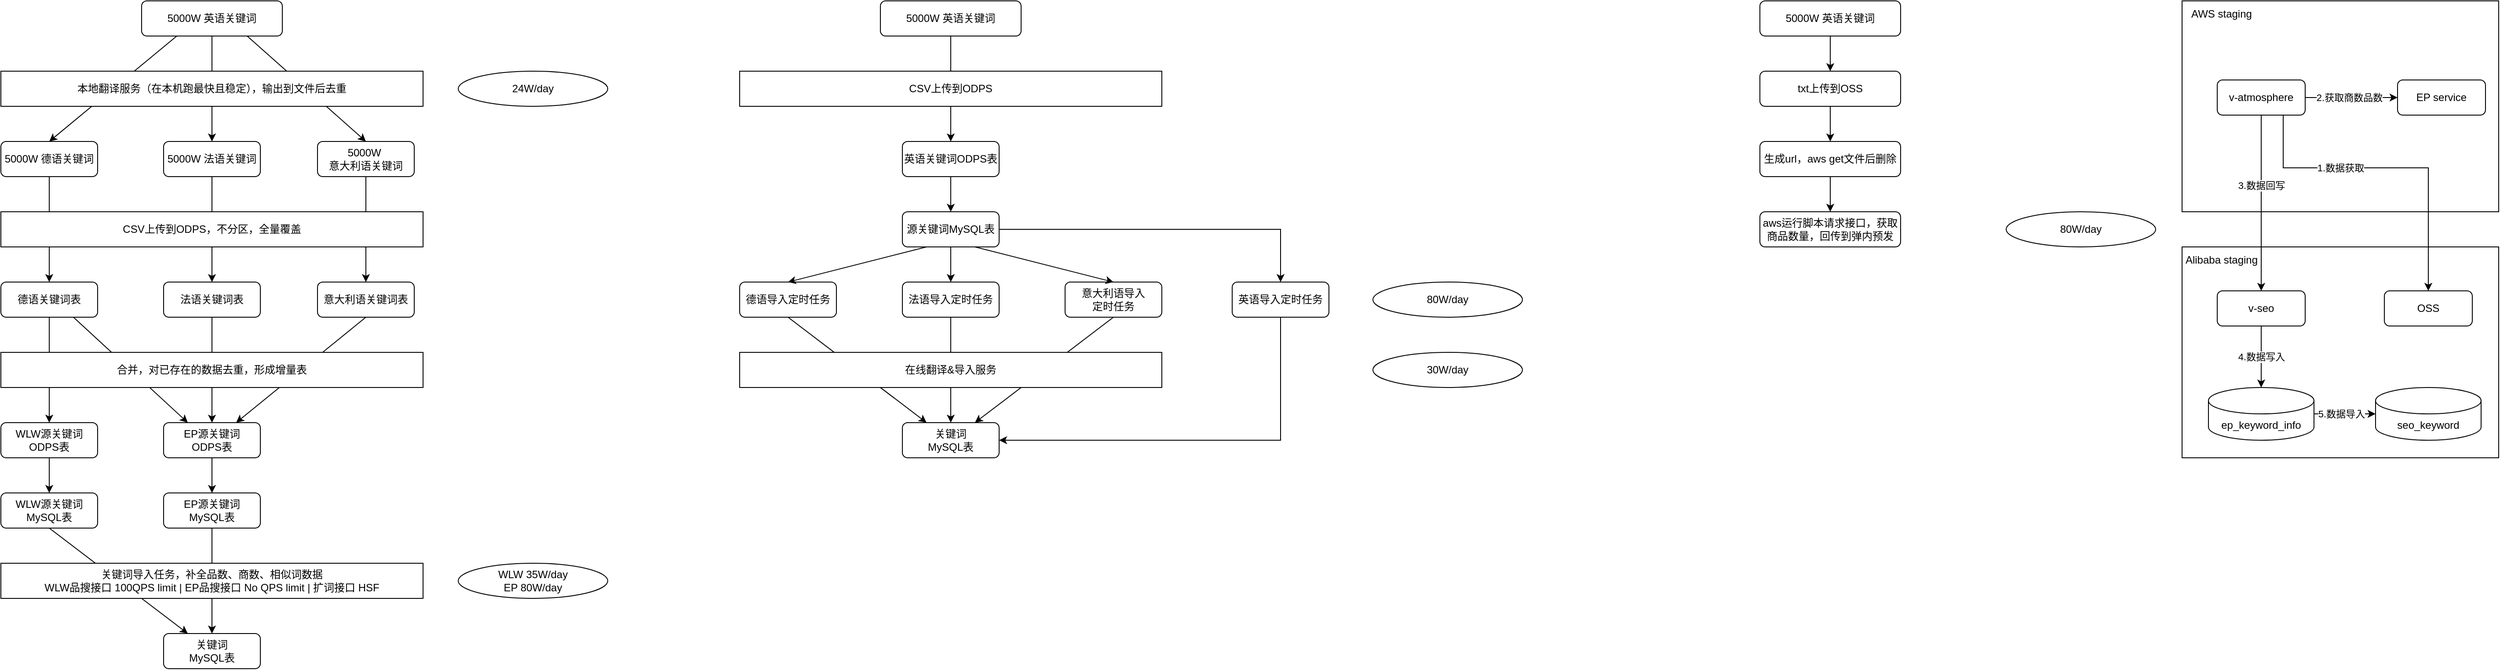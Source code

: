 <mxfile version="24.7.8">
  <diagram name="第 1 页" id="2EQmv688gZamet-rj9C1">
    <mxGraphModel dx="1659" dy="658" grid="1" gridSize="10" guides="1" tooltips="1" connect="1" arrows="1" fold="1" page="1" pageScale="1" pageWidth="827" pageHeight="1169" math="0" shadow="0">
      <root>
        <mxCell id="0" />
        <mxCell id="1" parent="0" />
        <mxCell id="WuUAcV9Ics9sc8fS_I74-15" value="" style="rounded=0;whiteSpace=wrap;html=1;" vertex="1" parent="1">
          <mxGeometry x="2600" y="360" width="360" height="240" as="geometry" />
        </mxCell>
        <mxCell id="WuUAcV9Ics9sc8fS_I74-12" value="" style="rounded=0;whiteSpace=wrap;html=1;" vertex="1" parent="1">
          <mxGeometry x="2600" y="80" width="360" height="240" as="geometry" />
        </mxCell>
        <mxCell id="JIK8sXZGodHxqaqUen1i-60" style="edgeStyle=orthogonalEdgeStyle;rounded=0;orthogonalLoop=1;jettySize=auto;html=1;exitX=0.5;exitY=1;exitDx=0;exitDy=0;entryX=0.5;entryY=0;entryDx=0;entryDy=0;" parent="1" source="JIK8sXZGodHxqaqUen1i-1" target="JIK8sXZGodHxqaqUen1i-3" edge="1">
          <mxGeometry relative="1" as="geometry" />
        </mxCell>
        <mxCell id="JIK8sXZGodHxqaqUen1i-61" style="rounded=0;orthogonalLoop=1;jettySize=auto;html=1;exitX=0.75;exitY=1;exitDx=0;exitDy=0;entryX=0.5;entryY=0;entryDx=0;entryDy=0;" parent="1" source="JIK8sXZGodHxqaqUen1i-1" target="JIK8sXZGodHxqaqUen1i-5" edge="1">
          <mxGeometry relative="1" as="geometry" />
        </mxCell>
        <mxCell id="JIK8sXZGodHxqaqUen1i-62" style="rounded=0;orthogonalLoop=1;jettySize=auto;html=1;exitX=0.25;exitY=1;exitDx=0;exitDy=0;entryX=0.5;entryY=0;entryDx=0;entryDy=0;" parent="1" source="JIK8sXZGodHxqaqUen1i-1" target="JIK8sXZGodHxqaqUen1i-4" edge="1">
          <mxGeometry relative="1" as="geometry" />
        </mxCell>
        <mxCell id="JIK8sXZGodHxqaqUen1i-1" value="5000W 英语关键词" style="rounded=1;whiteSpace=wrap;html=1;" parent="1" vertex="1">
          <mxGeometry x="280" y="80" width="160" height="40" as="geometry" />
        </mxCell>
        <mxCell id="JIK8sXZGodHxqaqUen1i-2" value="本地翻译服务（在本机跑最快且稳定），输出到文件后去重" style="rounded=0;whiteSpace=wrap;html=1;" parent="1" vertex="1">
          <mxGeometry x="120" y="160" width="480" height="40" as="geometry" />
        </mxCell>
        <mxCell id="JIK8sXZGodHxqaqUen1i-64" style="edgeStyle=orthogonalEdgeStyle;rounded=0;orthogonalLoop=1;jettySize=auto;html=1;exitX=0.5;exitY=1;exitDx=0;exitDy=0;entryX=0.5;entryY=0;entryDx=0;entryDy=0;" parent="1" source="JIK8sXZGodHxqaqUen1i-3" target="JIK8sXZGodHxqaqUen1i-8" edge="1">
          <mxGeometry relative="1" as="geometry" />
        </mxCell>
        <mxCell id="JIK8sXZGodHxqaqUen1i-3" value="5000W 法语关键词" style="rounded=1;whiteSpace=wrap;html=1;" parent="1" vertex="1">
          <mxGeometry x="305" y="240" width="110" height="40" as="geometry" />
        </mxCell>
        <mxCell id="JIK8sXZGodHxqaqUen1i-63" style="edgeStyle=orthogonalEdgeStyle;rounded=0;orthogonalLoop=1;jettySize=auto;html=1;exitX=0.5;exitY=1;exitDx=0;exitDy=0;entryX=0.5;entryY=0;entryDx=0;entryDy=0;" parent="1" source="JIK8sXZGodHxqaqUen1i-4" target="JIK8sXZGodHxqaqUen1i-7" edge="1">
          <mxGeometry relative="1" as="geometry" />
        </mxCell>
        <mxCell id="JIK8sXZGodHxqaqUen1i-4" value="5000W 德语关键词" style="rounded=1;whiteSpace=wrap;html=1;" parent="1" vertex="1">
          <mxGeometry x="120" y="240" width="110" height="40" as="geometry" />
        </mxCell>
        <mxCell id="JIK8sXZGodHxqaqUen1i-65" style="edgeStyle=orthogonalEdgeStyle;rounded=0;orthogonalLoop=1;jettySize=auto;html=1;exitX=0.5;exitY=1;exitDx=0;exitDy=0;entryX=0.5;entryY=0;entryDx=0;entryDy=0;" parent="1" source="JIK8sXZGodHxqaqUen1i-5" target="JIK8sXZGodHxqaqUen1i-9" edge="1">
          <mxGeometry relative="1" as="geometry" />
        </mxCell>
        <mxCell id="JIK8sXZGodHxqaqUen1i-5" value="5000W&amp;nbsp;&lt;div&gt;意大利语关键词&lt;/div&gt;" style="rounded=1;whiteSpace=wrap;html=1;" parent="1" vertex="1">
          <mxGeometry x="480" y="240" width="110" height="40" as="geometry" />
        </mxCell>
        <mxCell id="JIK8sXZGodHxqaqUen1i-6" value="CSV上传到ODPS，不分区，全量覆盖" style="rounded=0;whiteSpace=wrap;html=1;" parent="1" vertex="1">
          <mxGeometry x="120" y="320" width="480" height="40" as="geometry" />
        </mxCell>
        <mxCell id="JIK8sXZGodHxqaqUen1i-66" style="edgeStyle=orthogonalEdgeStyle;rounded=0;orthogonalLoop=1;jettySize=auto;html=1;exitX=0.5;exitY=1;exitDx=0;exitDy=0;entryX=0.5;entryY=0;entryDx=0;entryDy=0;" parent="1" source="JIK8sXZGodHxqaqUen1i-7" target="JIK8sXZGodHxqaqUen1i-11" edge="1">
          <mxGeometry relative="1" as="geometry" />
        </mxCell>
        <mxCell id="JIK8sXZGodHxqaqUen1i-69" style="rounded=0;orthogonalLoop=1;jettySize=auto;html=1;exitX=0.75;exitY=1;exitDx=0;exitDy=0;entryX=0.25;entryY=0;entryDx=0;entryDy=0;" parent="1" source="JIK8sXZGodHxqaqUen1i-7" target="JIK8sXZGodHxqaqUen1i-10" edge="1">
          <mxGeometry relative="1" as="geometry" />
        </mxCell>
        <mxCell id="JIK8sXZGodHxqaqUen1i-7" value="德语关键词表" style="rounded=1;whiteSpace=wrap;html=1;" parent="1" vertex="1">
          <mxGeometry x="120" y="400" width="110" height="40" as="geometry" />
        </mxCell>
        <mxCell id="JIK8sXZGodHxqaqUen1i-67" style="edgeStyle=orthogonalEdgeStyle;rounded=0;orthogonalLoop=1;jettySize=auto;html=1;exitX=0.5;exitY=1;exitDx=0;exitDy=0;" parent="1" source="JIK8sXZGodHxqaqUen1i-8" target="JIK8sXZGodHxqaqUen1i-10" edge="1">
          <mxGeometry relative="1" as="geometry" />
        </mxCell>
        <mxCell id="JIK8sXZGodHxqaqUen1i-8" value="法语关键词表" style="rounded=1;whiteSpace=wrap;html=1;" parent="1" vertex="1">
          <mxGeometry x="305" y="400" width="110" height="40" as="geometry" />
        </mxCell>
        <mxCell id="JIK8sXZGodHxqaqUen1i-68" style="rounded=0;orthogonalLoop=1;jettySize=auto;html=1;exitX=0.5;exitY=1;exitDx=0;exitDy=0;entryX=0.75;entryY=0;entryDx=0;entryDy=0;" parent="1" source="JIK8sXZGodHxqaqUen1i-9" target="JIK8sXZGodHxqaqUen1i-10" edge="1">
          <mxGeometry relative="1" as="geometry" />
        </mxCell>
        <mxCell id="JIK8sXZGodHxqaqUen1i-9" value="意大利语关键词表" style="rounded=1;whiteSpace=wrap;html=1;" parent="1" vertex="1">
          <mxGeometry x="480" y="400" width="110" height="40" as="geometry" />
        </mxCell>
        <mxCell id="JIK8sXZGodHxqaqUen1i-71" style="edgeStyle=orthogonalEdgeStyle;rounded=0;orthogonalLoop=1;jettySize=auto;html=1;exitX=0.5;exitY=1;exitDx=0;exitDy=0;entryX=0.5;entryY=0;entryDx=0;entryDy=0;" parent="1" source="JIK8sXZGodHxqaqUen1i-10" target="JIK8sXZGodHxqaqUen1i-15" edge="1">
          <mxGeometry relative="1" as="geometry" />
        </mxCell>
        <mxCell id="JIK8sXZGodHxqaqUen1i-10" value="EP源关键词&lt;div&gt;ODPS表&lt;/div&gt;" style="rounded=1;whiteSpace=wrap;html=1;" parent="1" vertex="1">
          <mxGeometry x="305" y="560" width="110" height="40" as="geometry" />
        </mxCell>
        <mxCell id="JIK8sXZGodHxqaqUen1i-70" style="edgeStyle=orthogonalEdgeStyle;rounded=0;orthogonalLoop=1;jettySize=auto;html=1;exitX=0.5;exitY=1;exitDx=0;exitDy=0;" parent="1" source="JIK8sXZGodHxqaqUen1i-11" target="JIK8sXZGodHxqaqUen1i-14" edge="1">
          <mxGeometry relative="1" as="geometry" />
        </mxCell>
        <mxCell id="JIK8sXZGodHxqaqUen1i-11" value="WLW源关键词&lt;div&gt;ODPS表&lt;/div&gt;" style="rounded=1;whiteSpace=wrap;html=1;" parent="1" vertex="1">
          <mxGeometry x="120" y="560" width="110" height="40" as="geometry" />
        </mxCell>
        <mxCell id="JIK8sXZGodHxqaqUen1i-13" value="合并，对已存在的数据去重，形成增量表" style="rounded=0;whiteSpace=wrap;html=1;" parent="1" vertex="1">
          <mxGeometry x="120" y="480" width="480" height="40" as="geometry" />
        </mxCell>
        <mxCell id="JIK8sXZGodHxqaqUen1i-72" style="rounded=0;orthogonalLoop=1;jettySize=auto;html=1;exitX=0.5;exitY=1;exitDx=0;exitDy=0;entryX=0.25;entryY=0;entryDx=0;entryDy=0;" parent="1" source="JIK8sXZGodHxqaqUen1i-14" target="JIK8sXZGodHxqaqUen1i-17" edge="1">
          <mxGeometry relative="1" as="geometry" />
        </mxCell>
        <mxCell id="JIK8sXZGodHxqaqUen1i-14" value="WLW源关键词&lt;div&gt;MySQL表&lt;/div&gt;" style="rounded=1;whiteSpace=wrap;html=1;" parent="1" vertex="1">
          <mxGeometry x="120" y="640" width="110" height="40" as="geometry" />
        </mxCell>
        <mxCell id="JIK8sXZGodHxqaqUen1i-73" style="edgeStyle=orthogonalEdgeStyle;rounded=0;orthogonalLoop=1;jettySize=auto;html=1;exitX=0.5;exitY=1;exitDx=0;exitDy=0;entryX=0.5;entryY=0;entryDx=0;entryDy=0;" parent="1" source="JIK8sXZGodHxqaqUen1i-15" target="JIK8sXZGodHxqaqUen1i-17" edge="1">
          <mxGeometry relative="1" as="geometry" />
        </mxCell>
        <mxCell id="JIK8sXZGodHxqaqUen1i-15" value="EP源关键词&lt;div&gt;MySQL表&lt;/div&gt;" style="rounded=1;whiteSpace=wrap;html=1;" parent="1" vertex="1">
          <mxGeometry x="305" y="640" width="110" height="40" as="geometry" />
        </mxCell>
        <mxCell id="JIK8sXZGodHxqaqUen1i-16" value="关键词导入任务，补全品数、商数、相似词数据&lt;div&gt;WLW品搜接口&amp;nbsp;&lt;span style=&quot;background-color: initial;&quot;&gt;100QPS limit |&amp;nbsp;&lt;/span&gt;&lt;span style=&quot;background-color: initial;&quot;&gt;EP品搜接口&amp;nbsp;&lt;/span&gt;&lt;span style=&quot;background-color: initial;&quot;&gt;No QPS limit |&amp;nbsp;&lt;/span&gt;&lt;span style=&quot;background-color: initial;&quot;&gt;扩词接口&amp;nbsp;&lt;/span&gt;&lt;span style=&quot;background-color: initial;&quot;&gt;HSF&lt;/span&gt;&lt;/div&gt;" style="rounded=0;whiteSpace=wrap;html=1;" parent="1" vertex="1">
          <mxGeometry x="120" y="720" width="480" height="40" as="geometry" />
        </mxCell>
        <mxCell id="JIK8sXZGodHxqaqUen1i-17" value="关键词&lt;div&gt;MySQL表&lt;/div&gt;" style="rounded=1;whiteSpace=wrap;html=1;" parent="1" vertex="1">
          <mxGeometry x="305" y="800" width="110" height="40" as="geometry" />
        </mxCell>
        <mxCell id="JIK8sXZGodHxqaqUen1i-21" value="24W/day" style="ellipse;whiteSpace=wrap;html=1;" parent="1" vertex="1">
          <mxGeometry x="640" y="160" width="170" height="40" as="geometry" />
        </mxCell>
        <mxCell id="JIK8sXZGodHxqaqUen1i-22" value="WLW 35W/day&lt;div&gt;EP 80W/day&lt;/div&gt;" style="ellipse;whiteSpace=wrap;html=1;" parent="1" vertex="1">
          <mxGeometry x="640" y="720" width="170" height="40" as="geometry" />
        </mxCell>
        <mxCell id="JIK8sXZGodHxqaqUen1i-79" style="edgeStyle=orthogonalEdgeStyle;rounded=0;orthogonalLoop=1;jettySize=auto;html=1;exitX=0.5;exitY=1;exitDx=0;exitDy=0;entryX=0.5;entryY=0;entryDx=0;entryDy=0;" parent="1" source="JIK8sXZGodHxqaqUen1i-23" target="JIK8sXZGodHxqaqUen1i-76" edge="1">
          <mxGeometry relative="1" as="geometry" />
        </mxCell>
        <mxCell id="JIK8sXZGodHxqaqUen1i-23" value="5000W 英语关键词" style="rounded=1;whiteSpace=wrap;html=1;" parent="1" vertex="1">
          <mxGeometry x="1120" y="80" width="160" height="40" as="geometry" />
        </mxCell>
        <mxCell id="JIK8sXZGodHxqaqUen1i-42" value="30W/day" style="ellipse;whiteSpace=wrap;html=1;" parent="1" vertex="1">
          <mxGeometry x="1680" y="480" width="170" height="40" as="geometry" />
        </mxCell>
        <mxCell id="JIK8sXZGodHxqaqUen1i-84" style="rounded=0;orthogonalLoop=1;jettySize=auto;html=1;exitX=0.5;exitY=1;exitDx=0;exitDy=0;entryX=0.25;entryY=0;entryDx=0;entryDy=0;" parent="1" source="JIK8sXZGodHxqaqUen1i-44" target="JIK8sXZGodHxqaqUen1i-74" edge="1">
          <mxGeometry relative="1" as="geometry" />
        </mxCell>
        <mxCell id="JIK8sXZGodHxqaqUen1i-44" value="德语导入定时任务" style="rounded=1;whiteSpace=wrap;html=1;" parent="1" vertex="1">
          <mxGeometry x="960" y="400" width="110" height="40" as="geometry" />
        </mxCell>
        <mxCell id="JIK8sXZGodHxqaqUen1i-85" style="edgeStyle=orthogonalEdgeStyle;rounded=0;orthogonalLoop=1;jettySize=auto;html=1;exitX=0.5;exitY=1;exitDx=0;exitDy=0;" parent="1" source="JIK8sXZGodHxqaqUen1i-45" target="JIK8sXZGodHxqaqUen1i-74" edge="1">
          <mxGeometry relative="1" as="geometry" />
        </mxCell>
        <mxCell id="JIK8sXZGodHxqaqUen1i-45" value="法语导入定时任务" style="rounded=1;whiteSpace=wrap;html=1;" parent="1" vertex="1">
          <mxGeometry x="1145" y="400" width="110" height="40" as="geometry" />
        </mxCell>
        <mxCell id="JIK8sXZGodHxqaqUen1i-86" style="rounded=0;orthogonalLoop=1;jettySize=auto;html=1;exitX=0.5;exitY=1;exitDx=0;exitDy=0;entryX=0.75;entryY=0;entryDx=0;entryDy=0;" parent="1" source="JIK8sXZGodHxqaqUen1i-46" target="JIK8sXZGodHxqaqUen1i-74" edge="1">
          <mxGeometry relative="1" as="geometry" />
        </mxCell>
        <mxCell id="JIK8sXZGodHxqaqUen1i-46" value="意大利语导入&lt;div&gt;定时任务&lt;/div&gt;" style="rounded=1;whiteSpace=wrap;html=1;" parent="1" vertex="1">
          <mxGeometry x="1330" y="400" width="110" height="40" as="geometry" />
        </mxCell>
        <mxCell id="JIK8sXZGodHxqaqUen1i-74" value="关键词&lt;div&gt;MySQL表&lt;/div&gt;" style="rounded=1;whiteSpace=wrap;html=1;" parent="1" vertex="1">
          <mxGeometry x="1145" y="560" width="110" height="40" as="geometry" />
        </mxCell>
        <mxCell id="JIK8sXZGodHxqaqUen1i-75" value="CSV上传到ODPS" style="rounded=0;whiteSpace=wrap;html=1;" parent="1" vertex="1">
          <mxGeometry x="960" y="160" width="480" height="40" as="geometry" />
        </mxCell>
        <mxCell id="JIK8sXZGodHxqaqUen1i-80" style="edgeStyle=orthogonalEdgeStyle;rounded=0;orthogonalLoop=1;jettySize=auto;html=1;exitX=0.5;exitY=1;exitDx=0;exitDy=0;entryX=0.5;entryY=0;entryDx=0;entryDy=0;" parent="1" source="JIK8sXZGodHxqaqUen1i-76" target="JIK8sXZGodHxqaqUen1i-78" edge="1">
          <mxGeometry relative="1" as="geometry" />
        </mxCell>
        <mxCell id="JIK8sXZGodHxqaqUen1i-76" value="英语关键词ODPS表" style="rounded=1;whiteSpace=wrap;html=1;" parent="1" vertex="1">
          <mxGeometry x="1145" y="240" width="110" height="40" as="geometry" />
        </mxCell>
        <mxCell id="JIK8sXZGodHxqaqUen1i-81" style="rounded=0;orthogonalLoop=1;jettySize=auto;html=1;exitX=0.25;exitY=1;exitDx=0;exitDy=0;entryX=0.5;entryY=0;entryDx=0;entryDy=0;" parent="1" source="JIK8sXZGodHxqaqUen1i-78" target="JIK8sXZGodHxqaqUen1i-44" edge="1">
          <mxGeometry relative="1" as="geometry" />
        </mxCell>
        <mxCell id="JIK8sXZGodHxqaqUen1i-82" style="edgeStyle=orthogonalEdgeStyle;rounded=0;orthogonalLoop=1;jettySize=auto;html=1;exitX=0.5;exitY=1;exitDx=0;exitDy=0;entryX=0.5;entryY=0;entryDx=0;entryDy=0;" parent="1" source="JIK8sXZGodHxqaqUen1i-78" target="JIK8sXZGodHxqaqUen1i-45" edge="1">
          <mxGeometry relative="1" as="geometry" />
        </mxCell>
        <mxCell id="JIK8sXZGodHxqaqUen1i-83" style="rounded=0;orthogonalLoop=1;jettySize=auto;html=1;exitX=0.75;exitY=1;exitDx=0;exitDy=0;entryX=0.5;entryY=0;entryDx=0;entryDy=0;" parent="1" source="JIK8sXZGodHxqaqUen1i-78" target="JIK8sXZGodHxqaqUen1i-46" edge="1">
          <mxGeometry relative="1" as="geometry" />
        </mxCell>
        <mxCell id="JIK8sXZGodHxqaqUen1i-89" style="edgeStyle=orthogonalEdgeStyle;rounded=0;orthogonalLoop=1;jettySize=auto;html=1;exitX=1;exitY=0.5;exitDx=0;exitDy=0;entryX=0.5;entryY=0;entryDx=0;entryDy=0;" parent="1" source="JIK8sXZGodHxqaqUen1i-78" target="JIK8sXZGodHxqaqUen1i-87" edge="1">
          <mxGeometry relative="1" as="geometry" />
        </mxCell>
        <mxCell id="JIK8sXZGodHxqaqUen1i-78" value="源关键词MySQL表" style="rounded=1;whiteSpace=wrap;html=1;" parent="1" vertex="1">
          <mxGeometry x="1145" y="320" width="110" height="40" as="geometry" />
        </mxCell>
        <mxCell id="JIK8sXZGodHxqaqUen1i-24" value="在线翻译&amp;amp;导入服务" style="rounded=0;whiteSpace=wrap;html=1;" parent="1" vertex="1">
          <mxGeometry x="960" y="480" width="480" height="40" as="geometry" />
        </mxCell>
        <mxCell id="JIK8sXZGodHxqaqUen1i-88" style="edgeStyle=orthogonalEdgeStyle;rounded=0;orthogonalLoop=1;jettySize=auto;html=1;exitX=0.5;exitY=1;exitDx=0;exitDy=0;entryX=1;entryY=0.5;entryDx=0;entryDy=0;" parent="1" source="JIK8sXZGodHxqaqUen1i-87" target="JIK8sXZGodHxqaqUen1i-74" edge="1">
          <mxGeometry relative="1" as="geometry" />
        </mxCell>
        <mxCell id="JIK8sXZGodHxqaqUen1i-87" value="英语导入定时任务" style="rounded=1;whiteSpace=wrap;html=1;" parent="1" vertex="1">
          <mxGeometry x="1520" y="400" width="110" height="40" as="geometry" />
        </mxCell>
        <mxCell id="JIK8sXZGodHxqaqUen1i-90" value="80W/day" style="ellipse;whiteSpace=wrap;html=1;" parent="1" vertex="1">
          <mxGeometry x="1680" y="400" width="170" height="40" as="geometry" />
        </mxCell>
        <mxCell id="WuUAcV9Ics9sc8fS_I74-5" style="edgeStyle=orthogonalEdgeStyle;rounded=0;orthogonalLoop=1;jettySize=auto;html=1;exitX=0.5;exitY=1;exitDx=0;exitDy=0;" edge="1" parent="1" source="WuUAcV9Ics9sc8fS_I74-1" target="WuUAcV9Ics9sc8fS_I74-2">
          <mxGeometry relative="1" as="geometry" />
        </mxCell>
        <mxCell id="WuUAcV9Ics9sc8fS_I74-1" value="5000W 英语关键词" style="rounded=1;whiteSpace=wrap;html=1;" vertex="1" parent="1">
          <mxGeometry x="2120" y="80" width="160" height="40" as="geometry" />
        </mxCell>
        <mxCell id="WuUAcV9Ics9sc8fS_I74-6" style="edgeStyle=orthogonalEdgeStyle;rounded=0;orthogonalLoop=1;jettySize=auto;html=1;exitX=0.5;exitY=1;exitDx=0;exitDy=0;entryX=0.5;entryY=0;entryDx=0;entryDy=0;" edge="1" parent="1" source="WuUAcV9Ics9sc8fS_I74-2" target="WuUAcV9Ics9sc8fS_I74-3">
          <mxGeometry relative="1" as="geometry" />
        </mxCell>
        <mxCell id="WuUAcV9Ics9sc8fS_I74-2" value="txt上传到OSS" style="rounded=1;whiteSpace=wrap;html=1;" vertex="1" parent="1">
          <mxGeometry x="2120" y="160" width="160" height="40" as="geometry" />
        </mxCell>
        <mxCell id="WuUAcV9Ics9sc8fS_I74-7" style="edgeStyle=orthogonalEdgeStyle;rounded=0;orthogonalLoop=1;jettySize=auto;html=1;exitX=0.5;exitY=1;exitDx=0;exitDy=0;entryX=0.5;entryY=0;entryDx=0;entryDy=0;" edge="1" parent="1" source="WuUAcV9Ics9sc8fS_I74-3" target="WuUAcV9Ics9sc8fS_I74-4">
          <mxGeometry relative="1" as="geometry" />
        </mxCell>
        <mxCell id="WuUAcV9Ics9sc8fS_I74-3" value="生成url，aws get文件后删除" style="rounded=1;whiteSpace=wrap;html=1;" vertex="1" parent="1">
          <mxGeometry x="2120" y="240" width="160" height="40" as="geometry" />
        </mxCell>
        <mxCell id="WuUAcV9Ics9sc8fS_I74-4" value="aws运行脚本请求接口，获取商品数量，回传到弹内预发" style="rounded=1;whiteSpace=wrap;html=1;" vertex="1" parent="1">
          <mxGeometry x="2120" y="320" width="160" height="40" as="geometry" />
        </mxCell>
        <mxCell id="WuUAcV9Ics9sc8fS_I74-8" value="80W/day" style="ellipse;whiteSpace=wrap;html=1;" vertex="1" parent="1">
          <mxGeometry x="2400" y="320" width="170" height="40" as="geometry" />
        </mxCell>
        <mxCell id="WuUAcV9Ics9sc8fS_I74-18" style="edgeStyle=orthogonalEdgeStyle;rounded=0;orthogonalLoop=1;jettySize=auto;html=1;exitX=1;exitY=0.5;exitDx=0;exitDy=0;" edge="1" parent="1" source="WuUAcV9Ics9sc8fS_I74-10" target="WuUAcV9Ics9sc8fS_I74-13">
          <mxGeometry relative="1" as="geometry" />
        </mxCell>
        <mxCell id="WuUAcV9Ics9sc8fS_I74-20" value="2.获取商数品数" style="edgeLabel;html=1;align=center;verticalAlign=middle;resizable=0;points=[];" vertex="1" connectable="0" parent="WuUAcV9Ics9sc8fS_I74-18">
          <mxGeometry x="0.083" relative="1" as="geometry">
            <mxPoint x="-7" as="offset" />
          </mxGeometry>
        </mxCell>
        <mxCell id="WuUAcV9Ics9sc8fS_I74-19" style="edgeStyle=orthogonalEdgeStyle;rounded=0;orthogonalLoop=1;jettySize=auto;html=1;exitX=0.5;exitY=1;exitDx=0;exitDy=0;entryX=0.5;entryY=0;entryDx=0;entryDy=0;" edge="1" parent="1" source="WuUAcV9Ics9sc8fS_I74-10" target="WuUAcV9Ics9sc8fS_I74-17">
          <mxGeometry relative="1" as="geometry" />
        </mxCell>
        <mxCell id="WuUAcV9Ics9sc8fS_I74-21" value="3.数据回写" style="edgeLabel;html=1;align=center;verticalAlign=middle;resizable=0;points=[];" vertex="1" connectable="0" parent="WuUAcV9Ics9sc8fS_I74-19">
          <mxGeometry x="-0.712" relative="1" as="geometry">
            <mxPoint y="51" as="offset" />
          </mxGeometry>
        </mxCell>
        <mxCell id="WuUAcV9Ics9sc8fS_I74-30" style="edgeStyle=orthogonalEdgeStyle;rounded=0;orthogonalLoop=1;jettySize=auto;html=1;exitX=0.75;exitY=1;exitDx=0;exitDy=0;entryX=0.5;entryY=0;entryDx=0;entryDy=0;" edge="1" parent="1" source="WuUAcV9Ics9sc8fS_I74-10" target="WuUAcV9Ics9sc8fS_I74-29">
          <mxGeometry relative="1" as="geometry">
            <Array as="points">
              <mxPoint x="2715" y="270" />
              <mxPoint x="2880" y="270" />
            </Array>
          </mxGeometry>
        </mxCell>
        <mxCell id="WuUAcV9Ics9sc8fS_I74-31" value="1.数据获取" style="edgeLabel;html=1;align=center;verticalAlign=middle;resizable=0;points=[];" vertex="1" connectable="0" parent="WuUAcV9Ics9sc8fS_I74-30">
          <mxGeometry x="-0.307" y="-4" relative="1" as="geometry">
            <mxPoint x="-2" y="-4" as="offset" />
          </mxGeometry>
        </mxCell>
        <mxCell id="WuUAcV9Ics9sc8fS_I74-10" value="v-atmosphere" style="rounded=1;whiteSpace=wrap;html=1;" vertex="1" parent="1">
          <mxGeometry x="2640" y="170" width="100" height="40" as="geometry" />
        </mxCell>
        <mxCell id="WuUAcV9Ics9sc8fS_I74-13" value="EP service" style="rounded=1;whiteSpace=wrap;html=1;" vertex="1" parent="1">
          <mxGeometry x="2845" y="170" width="100" height="40" as="geometry" />
        </mxCell>
        <mxCell id="WuUAcV9Ics9sc8fS_I74-14" value="AWS staging" style="text;html=1;align=center;verticalAlign=middle;whiteSpace=wrap;rounded=0;" vertex="1" parent="1">
          <mxGeometry x="2600" y="80" width="90" height="30" as="geometry" />
        </mxCell>
        <mxCell id="WuUAcV9Ics9sc8fS_I74-16" value="Alibaba staging" style="text;html=1;align=center;verticalAlign=middle;whiteSpace=wrap;rounded=0;" vertex="1" parent="1">
          <mxGeometry x="2600" y="360" width="90" height="30" as="geometry" />
        </mxCell>
        <mxCell id="WuUAcV9Ics9sc8fS_I74-24" value="4.数据写入" style="edgeStyle=orthogonalEdgeStyle;rounded=0;orthogonalLoop=1;jettySize=auto;html=1;exitX=0.5;exitY=1;exitDx=0;exitDy=0;" edge="1" parent="1" source="WuUAcV9Ics9sc8fS_I74-17" target="WuUAcV9Ics9sc8fS_I74-23">
          <mxGeometry relative="1" as="geometry">
            <Array as="points">
              <mxPoint x="2690" y="480" />
              <mxPoint x="2690" y="480" />
            </Array>
          </mxGeometry>
        </mxCell>
        <mxCell id="WuUAcV9Ics9sc8fS_I74-17" value="v-seo" style="rounded=1;whiteSpace=wrap;html=1;" vertex="1" parent="1">
          <mxGeometry x="2640" y="410" width="100" height="40" as="geometry" />
        </mxCell>
        <mxCell id="WuUAcV9Ics9sc8fS_I74-23" value="ep_keyword_info" style="shape=cylinder3;whiteSpace=wrap;html=1;boundedLbl=1;backgroundOutline=1;size=15;" vertex="1" parent="1">
          <mxGeometry x="2630" y="520" width="120" height="60" as="geometry" />
        </mxCell>
        <mxCell id="WuUAcV9Ics9sc8fS_I74-25" value="seo_keyword" style="shape=cylinder3;whiteSpace=wrap;html=1;boundedLbl=1;backgroundOutline=1;size=15;" vertex="1" parent="1">
          <mxGeometry x="2820" y="520" width="120" height="60" as="geometry" />
        </mxCell>
        <mxCell id="WuUAcV9Ics9sc8fS_I74-27" style="edgeStyle=orthogonalEdgeStyle;rounded=0;orthogonalLoop=1;jettySize=auto;html=1;exitX=1;exitY=0.5;exitDx=0;exitDy=0;exitPerimeter=0;entryX=0;entryY=0.5;entryDx=0;entryDy=0;entryPerimeter=0;" edge="1" parent="1" source="WuUAcV9Ics9sc8fS_I74-23" target="WuUAcV9Ics9sc8fS_I74-25">
          <mxGeometry relative="1" as="geometry" />
        </mxCell>
        <mxCell id="WuUAcV9Ics9sc8fS_I74-28" value="5.数据导入" style="edgeLabel;html=1;align=center;verticalAlign=middle;resizable=0;points=[];" vertex="1" connectable="0" parent="WuUAcV9Ics9sc8fS_I74-27">
          <mxGeometry x="-0.414" relative="1" as="geometry">
            <mxPoint x="10" as="offset" />
          </mxGeometry>
        </mxCell>
        <mxCell id="WuUAcV9Ics9sc8fS_I74-29" value="OSS" style="rounded=1;whiteSpace=wrap;html=1;" vertex="1" parent="1">
          <mxGeometry x="2830" y="410" width="100" height="40" as="geometry" />
        </mxCell>
      </root>
    </mxGraphModel>
  </diagram>
</mxfile>
